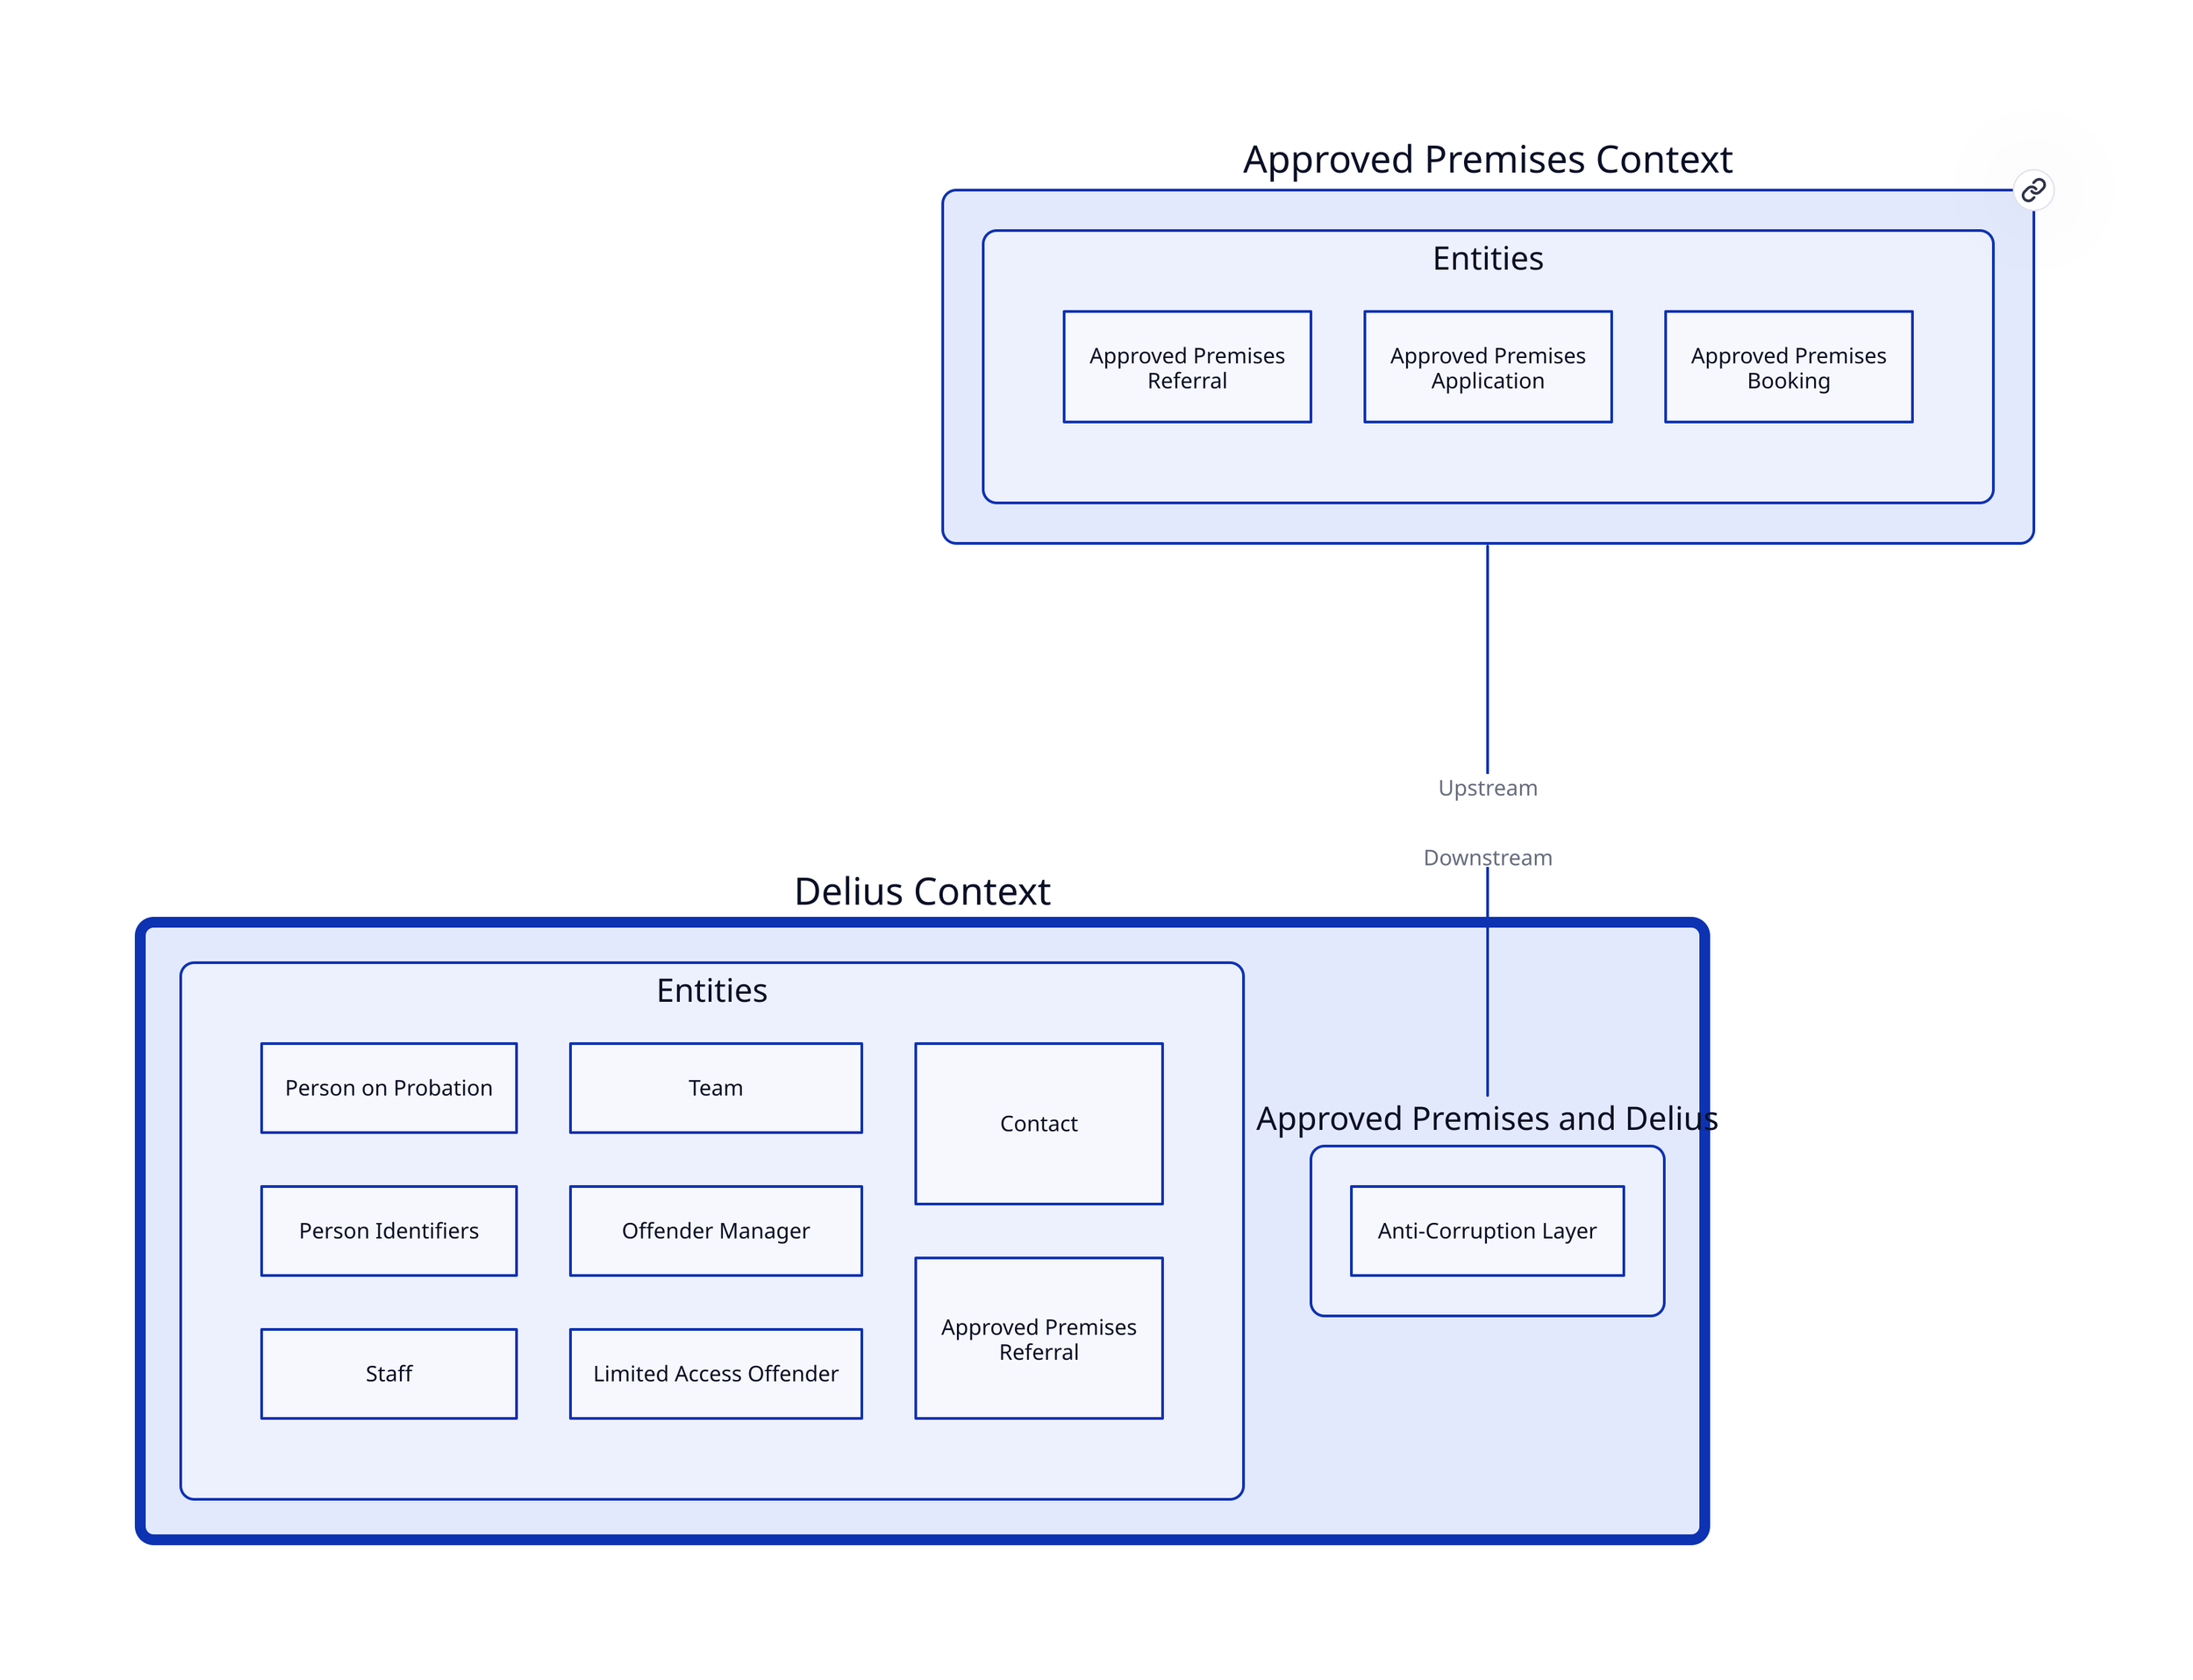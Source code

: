 
style {
  fill: "#ffffff"
}

context-approved-premises: Approved Premises Context {
  link: https://github.com/ministryofjustice/hmpps-approved-premises-api

  entities: Entities {
    grid-columns: 3
    referral: Approved Premises\n Referral
    application: Approved Premises\n Application
    booking: Approved Premises\n Booking
  }
}

context-delius: Delius Context {
  style.stroke-width: 8

  entities: Entities {
    grid-columns: 3
    pop: Person on Probation
    identifiers: Person Identifiers
    staff: Staff
    team: Team
    offender-manager: Offender Manager
    lao: Limited Access\ Offender
    contact: Contact
    referral: Approved Premises\n Referral
  }
  interface: Approved Premises and Delius {
    type: Anti-Corruption Layer
  }
}

context-approved-premises--context-delius.interface: Upstream\n\n\nDownstream

*.style.border-radius: 10
*.*.style.border-radius: 10
*.*.style.stroke-width: 2
